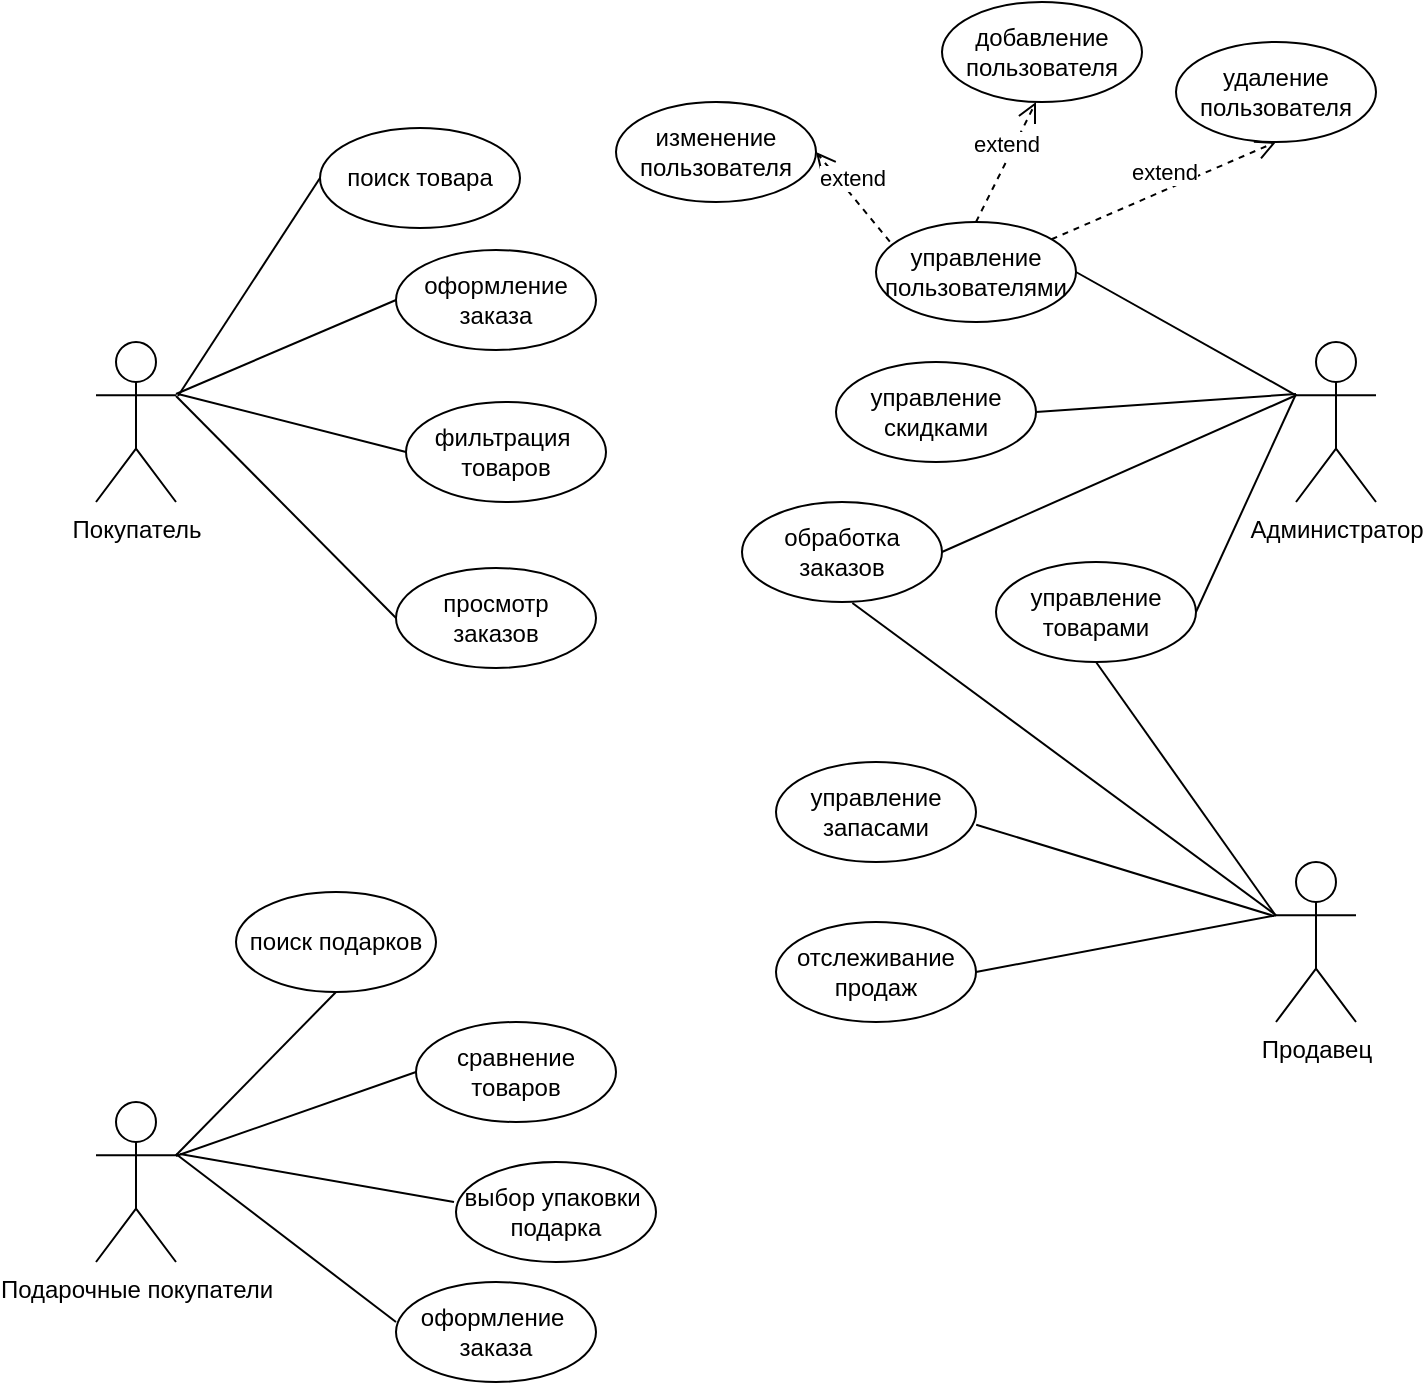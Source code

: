 <mxfile version="26.0.14">
  <diagram name="Страница — 1" id="GFdOyPlfb3A3llMCY1LA">
    <mxGraphModel dx="1167" dy="710" grid="0" gridSize="10" guides="1" tooltips="1" connect="1" arrows="1" fold="1" page="1" pageScale="1" pageWidth="827" pageHeight="1169" math="0" shadow="0">
      <root>
        <mxCell id="0" />
        <mxCell id="1" parent="0" />
        <mxCell id="wrHyG97Yy4a9KKk7r1f8-1" value="Покупатель&lt;div&gt;&lt;br&gt;&lt;/div&gt;" style="shape=umlActor;verticalLabelPosition=bottom;verticalAlign=top;html=1;outlineConnect=0;" parent="1" vertex="1">
          <mxGeometry x="96" y="199" width="40" height="80" as="geometry" />
        </mxCell>
        <mxCell id="wrHyG97Yy4a9KKk7r1f8-6" value="поиск товара" style="ellipse;whiteSpace=wrap;html=1;" parent="1" vertex="1">
          <mxGeometry x="208" y="92" width="100" height="50" as="geometry" />
        </mxCell>
        <mxCell id="wrHyG97Yy4a9KKk7r1f8-7" value="оформление&lt;div&gt;заказа&lt;/div&gt;" style="ellipse;whiteSpace=wrap;html=1;" parent="1" vertex="1">
          <mxGeometry x="246" y="153" width="100" height="50" as="geometry" />
        </mxCell>
        <mxCell id="wrHyG97Yy4a9KKk7r1f8-9" value="фильтрация&amp;nbsp;&lt;div&gt;товаров&lt;/div&gt;" style="ellipse;whiteSpace=wrap;html=1;" parent="1" vertex="1">
          <mxGeometry x="251" y="229" width="100" height="50" as="geometry" />
        </mxCell>
        <mxCell id="wrHyG97Yy4a9KKk7r1f8-11" value="просмотр&lt;div&gt;заказов&lt;/div&gt;" style="ellipse;whiteSpace=wrap;html=1;" parent="1" vertex="1">
          <mxGeometry x="246" y="312" width="100" height="50" as="geometry" />
        </mxCell>
        <mxCell id="wrHyG97Yy4a9KKk7r1f8-14" value="" style="endArrow=none;html=1;rounded=0;entryX=0;entryY=0.5;entryDx=0;entryDy=0;" parent="1" target="wrHyG97Yy4a9KKk7r1f8-7" edge="1">
          <mxGeometry width="50" height="50" relative="1" as="geometry">
            <mxPoint x="136" y="225" as="sourcePoint" />
            <mxPoint x="206" y="309" as="targetPoint" />
          </mxGeometry>
        </mxCell>
        <mxCell id="wrHyG97Yy4a9KKk7r1f8-15" value="" style="endArrow=none;html=1;rounded=0;entryX=0;entryY=0.5;entryDx=0;entryDy=0;" parent="1" target="wrHyG97Yy4a9KKk7r1f8-6" edge="1">
          <mxGeometry width="50" height="50" relative="1" as="geometry">
            <mxPoint x="137" y="226" as="sourcePoint" />
            <mxPoint x="206" y="309" as="targetPoint" />
          </mxGeometry>
        </mxCell>
        <mxCell id="wrHyG97Yy4a9KKk7r1f8-16" value="" style="endArrow=none;html=1;rounded=0;entryX=0;entryY=0.5;entryDx=0;entryDy=0;" parent="1" target="wrHyG97Yy4a9KKk7r1f8-9" edge="1">
          <mxGeometry width="50" height="50" relative="1" as="geometry">
            <mxPoint x="137" y="225" as="sourcePoint" />
            <mxPoint x="216" y="339" as="targetPoint" />
          </mxGeometry>
        </mxCell>
        <mxCell id="wrHyG97Yy4a9KKk7r1f8-17" value="" style="endArrow=none;html=1;rounded=0;entryX=0;entryY=0.5;entryDx=0;entryDy=0;" parent="1" target="wrHyG97Yy4a9KKk7r1f8-11" edge="1">
          <mxGeometry width="50" height="50" relative="1" as="geometry">
            <mxPoint x="136" y="226" as="sourcePoint" />
            <mxPoint x="196" y="349" as="targetPoint" />
          </mxGeometry>
        </mxCell>
        <mxCell id="wrHyG97Yy4a9KKk7r1f8-18" value="&lt;div&gt;Администратор&lt;/div&gt;" style="shape=umlActor;verticalLabelPosition=bottom;verticalAlign=top;html=1;outlineConnect=0;" parent="1" vertex="1">
          <mxGeometry x="696" y="199" width="40" height="80" as="geometry" />
        </mxCell>
        <mxCell id="wrHyG97Yy4a9KKk7r1f8-19" value="&lt;font&gt;управление пользователями&lt;/font&gt;" style="ellipse;whiteSpace=wrap;html=1;" parent="1" vertex="1">
          <mxGeometry x="486" y="139" width="100" height="50" as="geometry" />
        </mxCell>
        <mxCell id="wrHyG97Yy4a9KKk7r1f8-20" value="&lt;font&gt;обработка заказов &lt;/font&gt;" style="ellipse;whiteSpace=wrap;html=1;" parent="1" vertex="1">
          <mxGeometry x="419" y="279" width="100" height="50" as="geometry" />
        </mxCell>
        <mxCell id="wrHyG97Yy4a9KKk7r1f8-21" value="управление&lt;div&gt;скидками&lt;/div&gt;" style="ellipse;whiteSpace=wrap;html=1;" parent="1" vertex="1">
          <mxGeometry x="466" y="209" width="100" height="50" as="geometry" />
        </mxCell>
        <mxCell id="wrHyG97Yy4a9KKk7r1f8-24" value="&lt;font&gt;изменение&lt;/font&gt;&lt;div&gt;&lt;font&gt;пользователя&lt;/font&gt;&lt;/div&gt;" style="ellipse;whiteSpace=wrap;html=1;" parent="1" vertex="1">
          <mxGeometry x="356" y="79" width="100" height="50" as="geometry" />
        </mxCell>
        <mxCell id="wrHyG97Yy4a9KKk7r1f8-25" value="&lt;font&gt;добавление&lt;/font&gt;&lt;div&gt;&lt;font&gt;пользователя&lt;/font&gt;&lt;/div&gt;" style="ellipse;whiteSpace=wrap;html=1;" parent="1" vertex="1">
          <mxGeometry x="519" y="29" width="100" height="50" as="geometry" />
        </mxCell>
        <mxCell id="wrHyG97Yy4a9KKk7r1f8-26" value="&lt;font&gt;удаление&lt;/font&gt;&lt;div&gt;&lt;font&gt;пользователя&lt;/font&gt;&lt;/div&gt;" style="ellipse;whiteSpace=wrap;html=1;" parent="1" vertex="1">
          <mxGeometry x="636" y="49" width="100" height="50" as="geometry" />
        </mxCell>
        <mxCell id="wrHyG97Yy4a9KKk7r1f8-27" value="extend" style="html=1;verticalAlign=bottom;endArrow=open;dashed=1;endSize=8;curved=0;rounded=0;entryX=0.5;entryY=1;entryDx=0;entryDy=0;" parent="1" source="wrHyG97Yy4a9KKk7r1f8-19" target="wrHyG97Yy4a9KKk7r1f8-26" edge="1">
          <mxGeometry relative="1" as="geometry">
            <mxPoint x="786" y="119" as="sourcePoint" />
            <mxPoint x="706" y="119" as="targetPoint" />
          </mxGeometry>
        </mxCell>
        <mxCell id="wrHyG97Yy4a9KKk7r1f8-28" value="extend" style="html=1;verticalAlign=bottom;endArrow=open;dashed=1;endSize=8;curved=0;rounded=0;exitX=0.5;exitY=0;exitDx=0;exitDy=0;entryX=0.5;entryY=1;entryDx=0;entryDy=0;" parent="1" source="wrHyG97Yy4a9KKk7r1f8-19" edge="1">
          <mxGeometry relative="1" as="geometry">
            <mxPoint x="546" y="119" as="sourcePoint" />
            <mxPoint x="566" y="79" as="targetPoint" />
          </mxGeometry>
        </mxCell>
        <mxCell id="wrHyG97Yy4a9KKk7r1f8-29" value="extend" style="html=1;verticalAlign=bottom;endArrow=open;dashed=1;endSize=8;curved=0;rounded=0;exitX=0.069;exitY=0.196;exitDx=0;exitDy=0;entryX=1;entryY=0.5;entryDx=0;entryDy=0;exitPerimeter=0;" parent="1" source="wrHyG97Yy4a9KKk7r1f8-19" target="wrHyG97Yy4a9KKk7r1f8-24" edge="1">
          <mxGeometry relative="1" as="geometry">
            <mxPoint x="511" y="192.34" as="sourcePoint" />
            <mxPoint x="466" y="135.34" as="targetPoint" />
          </mxGeometry>
        </mxCell>
        <mxCell id="wrHyG97Yy4a9KKk7r1f8-30" value="управление&lt;div&gt;товарами&lt;/div&gt;" style="ellipse;whiteSpace=wrap;html=1;" parent="1" vertex="1">
          <mxGeometry x="546" y="309" width="100" height="50" as="geometry" />
        </mxCell>
        <mxCell id="wrHyG97Yy4a9KKk7r1f8-31" value="" style="endArrow=none;html=1;rounded=0;entryX=1;entryY=0.5;entryDx=0;entryDy=0;exitX=0;exitY=0.333;exitDx=0;exitDy=0;exitPerimeter=0;" parent="1" source="wrHyG97Yy4a9KKk7r1f8-18" target="wrHyG97Yy4a9KKk7r1f8-19" edge="1">
          <mxGeometry width="50" height="50" relative="1" as="geometry">
            <mxPoint x="626" y="449" as="sourcePoint" />
            <mxPoint x="676" y="399" as="targetPoint" />
          </mxGeometry>
        </mxCell>
        <mxCell id="wrHyG97Yy4a9KKk7r1f8-32" value="" style="endArrow=none;html=1;rounded=0;exitX=1;exitY=0.5;exitDx=0;exitDy=0;entryX=0;entryY=0.333;entryDx=0;entryDy=0;entryPerimeter=0;" parent="1" source="wrHyG97Yy4a9KKk7r1f8-20" target="wrHyG97Yy4a9KKk7r1f8-18" edge="1">
          <mxGeometry width="50" height="50" relative="1" as="geometry">
            <mxPoint x="616" y="419" as="sourcePoint" />
            <mxPoint x="666" y="369" as="targetPoint" />
          </mxGeometry>
        </mxCell>
        <mxCell id="wrHyG97Yy4a9KKk7r1f8-33" value="" style="endArrow=none;html=1;rounded=0;exitX=1;exitY=0.5;exitDx=0;exitDy=0;" parent="1" source="wrHyG97Yy4a9KKk7r1f8-21" edge="1">
          <mxGeometry width="50" height="50" relative="1" as="geometry">
            <mxPoint x="656" y="419" as="sourcePoint" />
            <mxPoint x="696" y="225" as="targetPoint" />
          </mxGeometry>
        </mxCell>
        <mxCell id="wrHyG97Yy4a9KKk7r1f8-34" value="" style="endArrow=none;html=1;rounded=0;exitX=1;exitY=0.5;exitDx=0;exitDy=0;" parent="1" source="wrHyG97Yy4a9KKk7r1f8-30" edge="1">
          <mxGeometry width="50" height="50" relative="1" as="geometry">
            <mxPoint x="626" y="399" as="sourcePoint" />
            <mxPoint x="696" y="225" as="targetPoint" />
          </mxGeometry>
        </mxCell>
        <mxCell id="wrHyG97Yy4a9KKk7r1f8-35" value="Продавец" style="shape=umlActor;verticalLabelPosition=bottom;verticalAlign=top;html=1;outlineConnect=0;" parent="1" vertex="1">
          <mxGeometry x="686" y="459" width="40" height="80" as="geometry" />
        </mxCell>
        <mxCell id="S4IX7qsA2wCqw4GoDT6P-1" value="" style="endArrow=none;html=1;rounded=0;exitX=0.5;exitY=1;exitDx=0;exitDy=0;" parent="1" source="wrHyG97Yy4a9KKk7r1f8-30" edge="1">
          <mxGeometry width="50" height="50" relative="1" as="geometry">
            <mxPoint x="476" y="589" as="sourcePoint" />
            <mxPoint x="686" y="486" as="targetPoint" />
          </mxGeometry>
        </mxCell>
        <mxCell id="S4IX7qsA2wCqw4GoDT6P-2" value="управление запасами" style="ellipse;whiteSpace=wrap;html=1;" parent="1" vertex="1">
          <mxGeometry x="436" y="409" width="100" height="50" as="geometry" />
        </mxCell>
        <mxCell id="S4IX7qsA2wCqw4GoDT6P-3" value="" style="endArrow=none;html=1;rounded=0;entryX=0;entryY=0.333;entryDx=0;entryDy=0;entryPerimeter=0;exitX=0.552;exitY=1.01;exitDx=0;exitDy=0;exitPerimeter=0;" parent="1" source="wrHyG97Yy4a9KKk7r1f8-20" target="wrHyG97Yy4a9KKk7r1f8-35" edge="1">
          <mxGeometry width="50" height="50" relative="1" as="geometry">
            <mxPoint x="471" y="327" as="sourcePoint" />
            <mxPoint x="606" y="459" as="targetPoint" />
          </mxGeometry>
        </mxCell>
        <mxCell id="S4IX7qsA2wCqw4GoDT6P-4" value="" style="endArrow=none;html=1;rounded=0;exitX=1.001;exitY=0.627;exitDx=0;exitDy=0;exitPerimeter=0;" parent="1" source="S4IX7qsA2wCqw4GoDT6P-2" edge="1">
          <mxGeometry width="50" height="50" relative="1" as="geometry">
            <mxPoint x="556" y="549" as="sourcePoint" />
            <mxPoint x="685" y="486" as="targetPoint" />
          </mxGeometry>
        </mxCell>
        <mxCell id="S4IX7qsA2wCqw4GoDT6P-5" value="отслеживание продаж" style="ellipse;whiteSpace=wrap;html=1;" parent="1" vertex="1">
          <mxGeometry x="436" y="489" width="100" height="50" as="geometry" />
        </mxCell>
        <mxCell id="S4IX7qsA2wCqw4GoDT6P-6" value="" style="endArrow=none;html=1;rounded=0;entryX=0;entryY=0.333;entryDx=0;entryDy=0;entryPerimeter=0;exitX=1;exitY=0.5;exitDx=0;exitDy=0;" parent="1" source="S4IX7qsA2wCqw4GoDT6P-5" target="wrHyG97Yy4a9KKk7r1f8-35" edge="1">
          <mxGeometry width="50" height="50" relative="1" as="geometry">
            <mxPoint x="556" y="599" as="sourcePoint" />
            <mxPoint x="676" y="489" as="targetPoint" />
          </mxGeometry>
        </mxCell>
        <mxCell id="S4IX7qsA2wCqw4GoDT6P-7" value="&lt;div&gt;Подарочные покупатели&lt;/div&gt;" style="shape=umlActor;verticalLabelPosition=bottom;verticalAlign=top;html=1;outlineConnect=0;" parent="1" vertex="1">
          <mxGeometry x="96" y="579" width="40" height="80" as="geometry" />
        </mxCell>
        <mxCell id="S4IX7qsA2wCqw4GoDT6P-10" value="поиск подарков" style="ellipse;whiteSpace=wrap;html=1;" parent="1" vertex="1">
          <mxGeometry x="166" y="474" width="100" height="50" as="geometry" />
        </mxCell>
        <mxCell id="S4IX7qsA2wCqw4GoDT6P-12" value="cравнение товаров" style="ellipse;whiteSpace=wrap;html=1;" parent="1" vertex="1">
          <mxGeometry x="256" y="539" width="100" height="50" as="geometry" />
        </mxCell>
        <mxCell id="S4IX7qsA2wCqw4GoDT6P-13" value="оформление&amp;nbsp;&lt;div&gt;заказа&lt;/div&gt;" style="ellipse;whiteSpace=wrap;html=1;" parent="1" vertex="1">
          <mxGeometry x="246" y="669" width="100" height="50" as="geometry" />
        </mxCell>
        <mxCell id="S4IX7qsA2wCqw4GoDT6P-14" value="выбор упаковки&amp;nbsp;&lt;div&gt;подарка&lt;/div&gt;" style="ellipse;whiteSpace=wrap;html=1;" parent="1" vertex="1">
          <mxGeometry x="276" y="609" width="100" height="50" as="geometry" />
        </mxCell>
        <mxCell id="S4IX7qsA2wCqw4GoDT6P-15" value="" style="endArrow=none;html=1;rounded=0;exitX=1;exitY=0.333;exitDx=0;exitDy=0;exitPerimeter=0;entryX=0.5;entryY=1;entryDx=0;entryDy=0;" parent="1" source="S4IX7qsA2wCqw4GoDT6P-7" target="S4IX7qsA2wCqw4GoDT6P-10" edge="1">
          <mxGeometry width="50" height="50" relative="1" as="geometry">
            <mxPoint x="156" y="609" as="sourcePoint" />
            <mxPoint x="206" y="559" as="targetPoint" />
          </mxGeometry>
        </mxCell>
        <mxCell id="S4IX7qsA2wCqw4GoDT6P-16" value="" style="endArrow=none;html=1;rounded=0;entryX=0;entryY=0.5;entryDx=0;entryDy=0;" parent="1" target="S4IX7qsA2wCqw4GoDT6P-12" edge="1">
          <mxGeometry width="50" height="50" relative="1" as="geometry">
            <mxPoint x="136" y="606" as="sourcePoint" />
            <mxPoint x="196" y="609" as="targetPoint" />
          </mxGeometry>
        </mxCell>
        <mxCell id="S4IX7qsA2wCqw4GoDT6P-17" value="" style="endArrow=none;html=1;rounded=0;entryX=-0.01;entryY=0.399;entryDx=0;entryDy=0;entryPerimeter=0;" parent="1" target="S4IX7qsA2wCqw4GoDT6P-14" edge="1">
          <mxGeometry width="50" height="50" relative="1" as="geometry">
            <mxPoint x="138" y="605" as="sourcePoint" />
            <mxPoint x="216" y="619" as="targetPoint" />
          </mxGeometry>
        </mxCell>
        <mxCell id="S4IX7qsA2wCqw4GoDT6P-18" value="" style="endArrow=none;html=1;rounded=0;entryX=0;entryY=0.4;entryDx=0;entryDy=0;entryPerimeter=0;" parent="1" target="S4IX7qsA2wCqw4GoDT6P-13" edge="1">
          <mxGeometry width="50" height="50" relative="1" as="geometry">
            <mxPoint x="136" y="605" as="sourcePoint" />
            <mxPoint x="226" y="609" as="targetPoint" />
          </mxGeometry>
        </mxCell>
      </root>
    </mxGraphModel>
  </diagram>
</mxfile>
